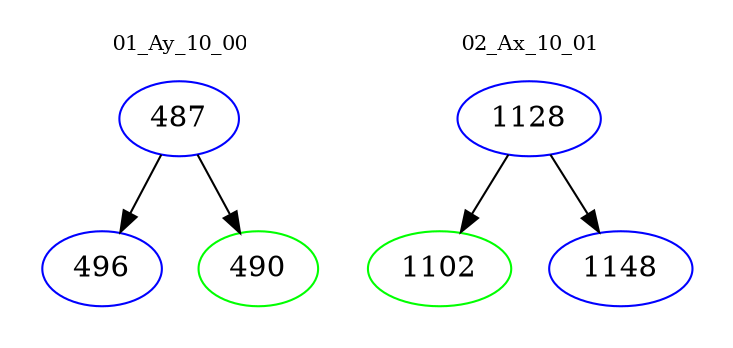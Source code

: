 digraph{
subgraph cluster_0 {
color = white
label = "01_Ay_10_00";
fontsize=10;
T0_487 [label="487", color="blue"]
T0_487 -> T0_496 [color="black"]
T0_496 [label="496", color="blue"]
T0_487 -> T0_490 [color="black"]
T0_490 [label="490", color="green"]
}
subgraph cluster_1 {
color = white
label = "02_Ax_10_01";
fontsize=10;
T1_1128 [label="1128", color="blue"]
T1_1128 -> T1_1102 [color="black"]
T1_1102 [label="1102", color="green"]
T1_1128 -> T1_1148 [color="black"]
T1_1148 [label="1148", color="blue"]
}
}
